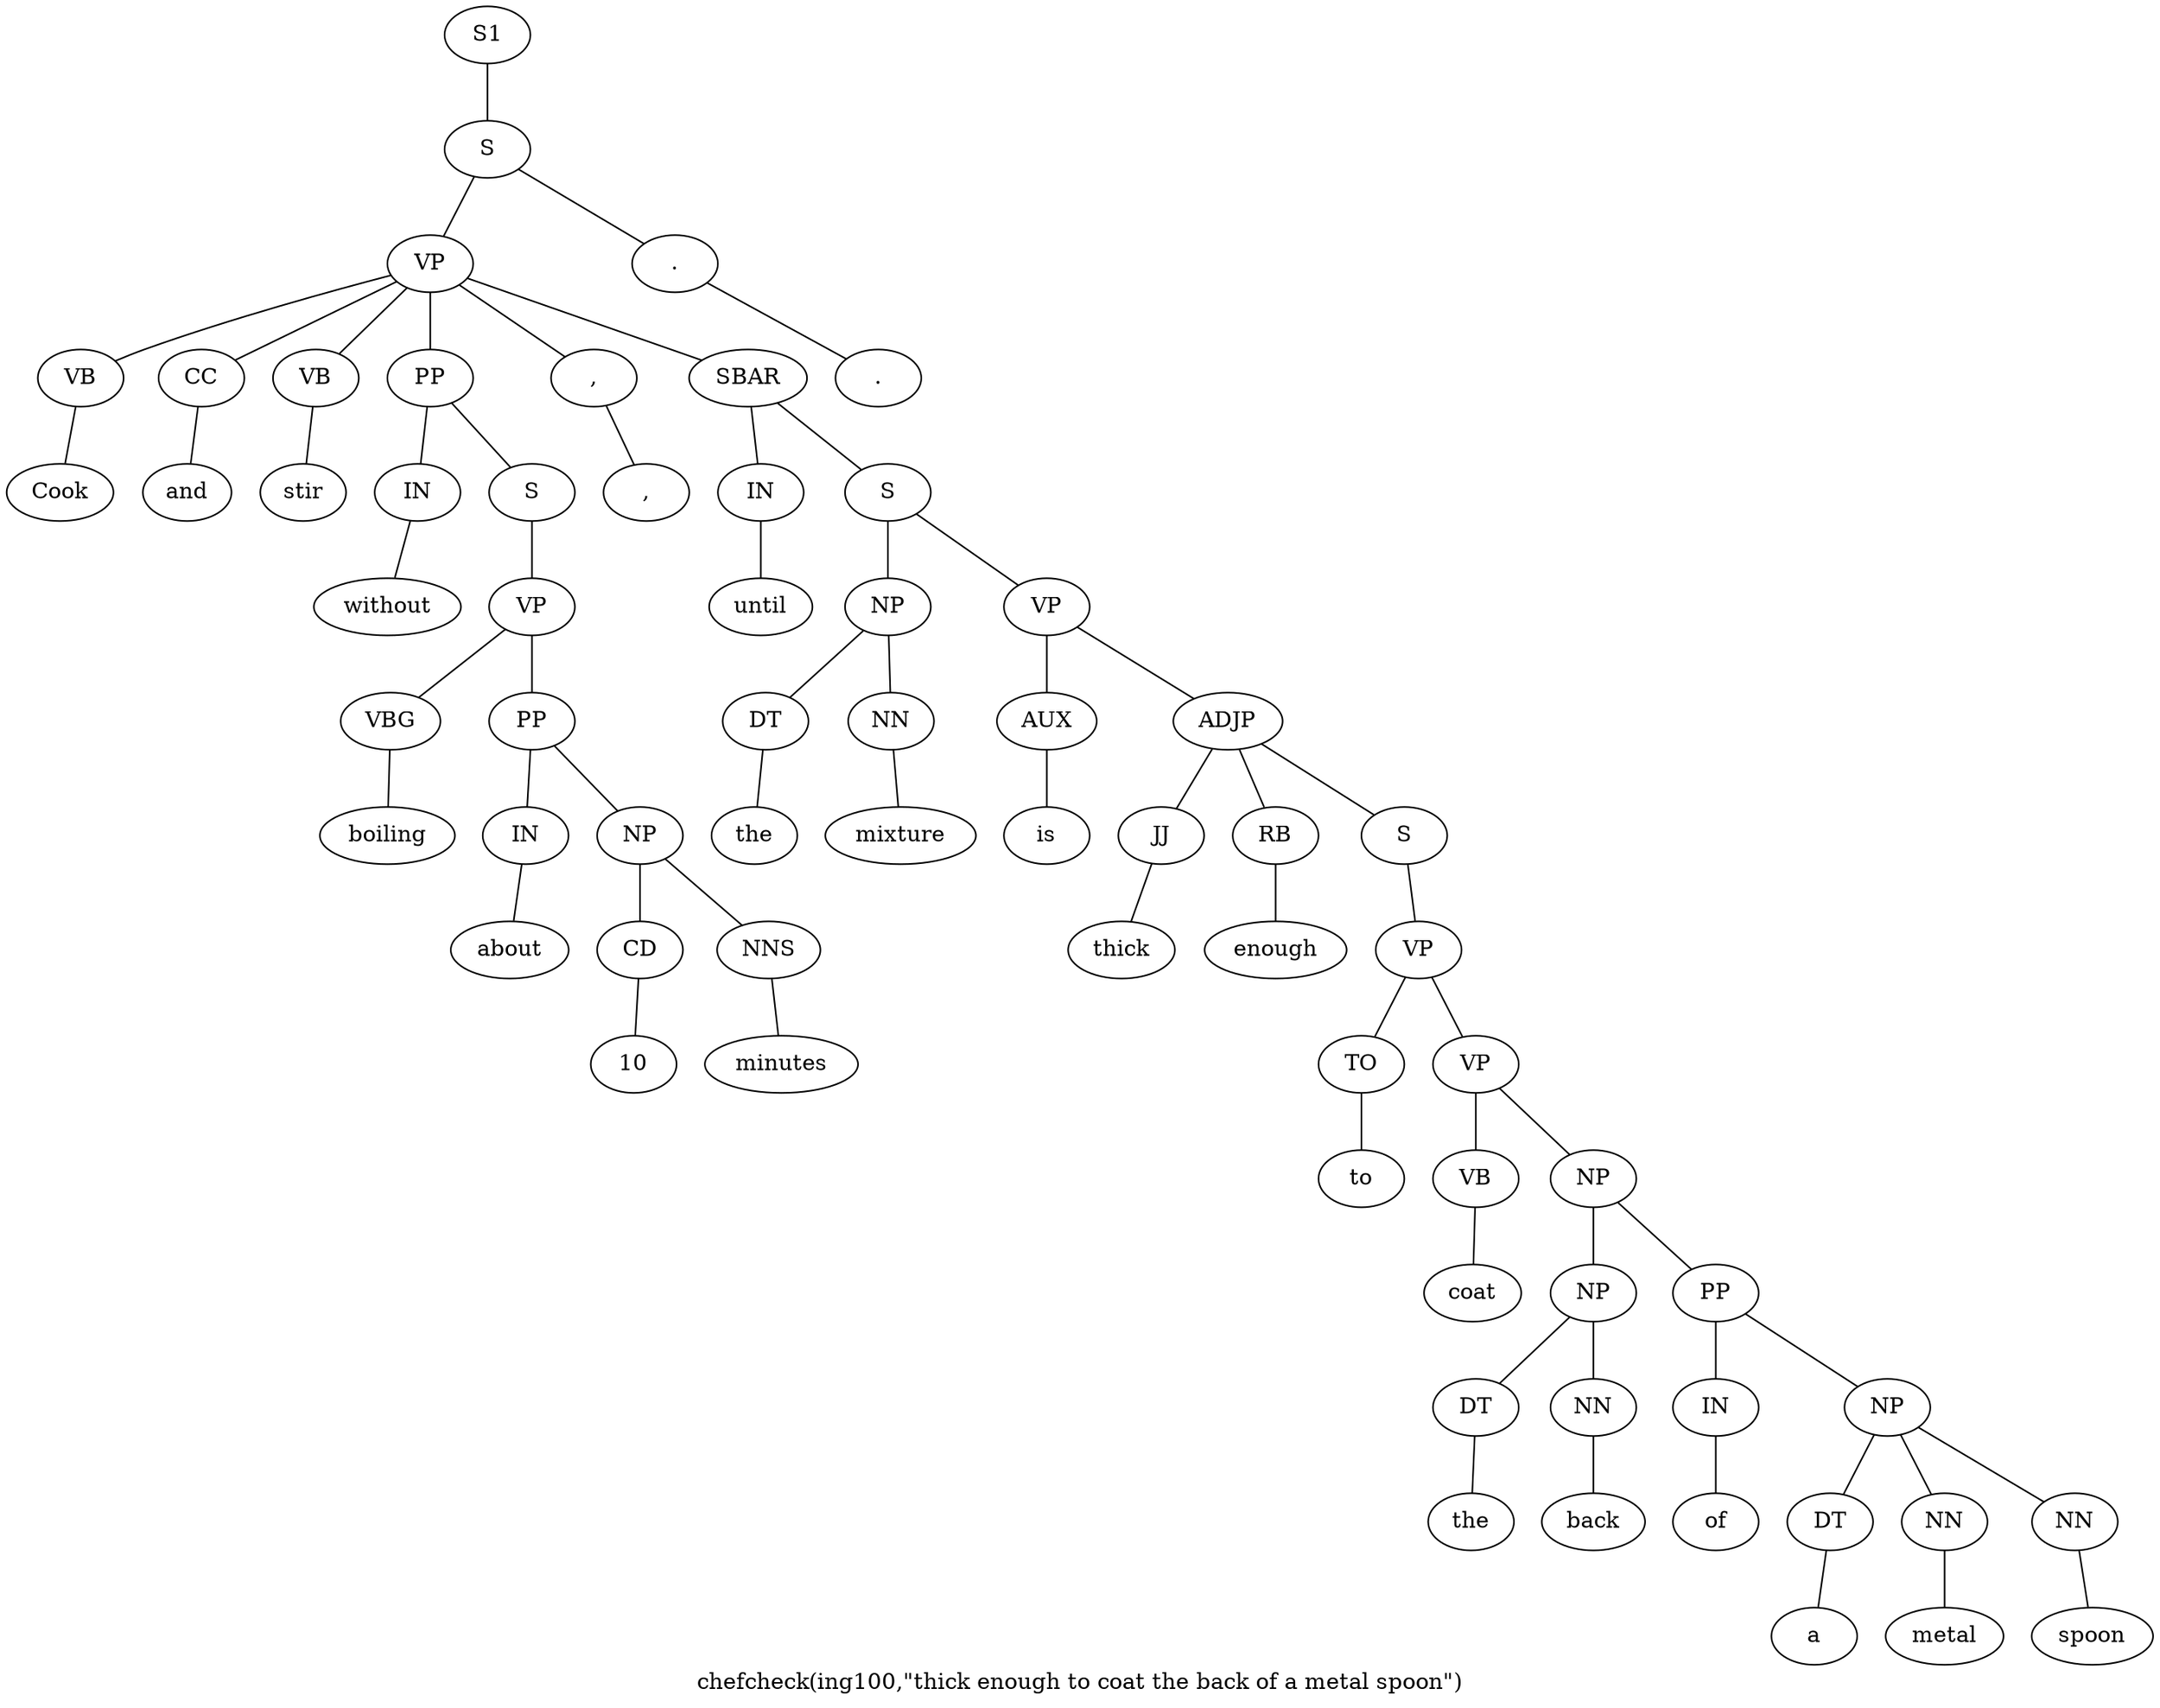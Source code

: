 graph SyntaxGraph {
	label = "chefcheck(ing100,\"thick enough to coat the back of a metal spoon\")";
	Node0 [label="S1"];
	Node1 [label="S"];
	Node2 [label="VP"];
	Node3 [label="VB"];
	Node4 [label="Cook"];
	Node5 [label="CC"];
	Node6 [label="and"];
	Node7 [label="VB"];
	Node8 [label="stir"];
	Node9 [label="PP"];
	Node10 [label="IN"];
	Node11 [label="without"];
	Node12 [label="S"];
	Node13 [label="VP"];
	Node14 [label="VBG"];
	Node15 [label="boiling"];
	Node16 [label="PP"];
	Node17 [label="IN"];
	Node18 [label="about"];
	Node19 [label="NP"];
	Node20 [label="CD"];
	Node21 [label="10"];
	Node22 [label="NNS"];
	Node23 [label="minutes"];
	Node24 [label=","];
	Node25 [label=","];
	Node26 [label="SBAR"];
	Node27 [label="IN"];
	Node28 [label="until"];
	Node29 [label="S"];
	Node30 [label="NP"];
	Node31 [label="DT"];
	Node32 [label="the"];
	Node33 [label="NN"];
	Node34 [label="mixture"];
	Node35 [label="VP"];
	Node36 [label="AUX"];
	Node37 [label="is"];
	Node38 [label="ADJP"];
	Node39 [label="JJ"];
	Node40 [label="thick"];
	Node41 [label="RB"];
	Node42 [label="enough"];
	Node43 [label="S"];
	Node44 [label="VP"];
	Node45 [label="TO"];
	Node46 [label="to"];
	Node47 [label="VP"];
	Node48 [label="VB"];
	Node49 [label="coat"];
	Node50 [label="NP"];
	Node51 [label="NP"];
	Node52 [label="DT"];
	Node53 [label="the"];
	Node54 [label="NN"];
	Node55 [label="back"];
	Node56 [label="PP"];
	Node57 [label="IN"];
	Node58 [label="of"];
	Node59 [label="NP"];
	Node60 [label="DT"];
	Node61 [label="a"];
	Node62 [label="NN"];
	Node63 [label="metal"];
	Node64 [label="NN"];
	Node65 [label="spoon"];
	Node66 [label="."];
	Node67 [label="."];

	Node0 -- Node1;
	Node1 -- Node2;
	Node1 -- Node66;
	Node2 -- Node3;
	Node2 -- Node5;
	Node2 -- Node7;
	Node2 -- Node9;
	Node2 -- Node24;
	Node2 -- Node26;
	Node3 -- Node4;
	Node5 -- Node6;
	Node7 -- Node8;
	Node9 -- Node10;
	Node9 -- Node12;
	Node10 -- Node11;
	Node12 -- Node13;
	Node13 -- Node14;
	Node13 -- Node16;
	Node14 -- Node15;
	Node16 -- Node17;
	Node16 -- Node19;
	Node17 -- Node18;
	Node19 -- Node20;
	Node19 -- Node22;
	Node20 -- Node21;
	Node22 -- Node23;
	Node24 -- Node25;
	Node26 -- Node27;
	Node26 -- Node29;
	Node27 -- Node28;
	Node29 -- Node30;
	Node29 -- Node35;
	Node30 -- Node31;
	Node30 -- Node33;
	Node31 -- Node32;
	Node33 -- Node34;
	Node35 -- Node36;
	Node35 -- Node38;
	Node36 -- Node37;
	Node38 -- Node39;
	Node38 -- Node41;
	Node38 -- Node43;
	Node39 -- Node40;
	Node41 -- Node42;
	Node43 -- Node44;
	Node44 -- Node45;
	Node44 -- Node47;
	Node45 -- Node46;
	Node47 -- Node48;
	Node47 -- Node50;
	Node48 -- Node49;
	Node50 -- Node51;
	Node50 -- Node56;
	Node51 -- Node52;
	Node51 -- Node54;
	Node52 -- Node53;
	Node54 -- Node55;
	Node56 -- Node57;
	Node56 -- Node59;
	Node57 -- Node58;
	Node59 -- Node60;
	Node59 -- Node62;
	Node59 -- Node64;
	Node60 -- Node61;
	Node62 -- Node63;
	Node64 -- Node65;
	Node66 -- Node67;
}